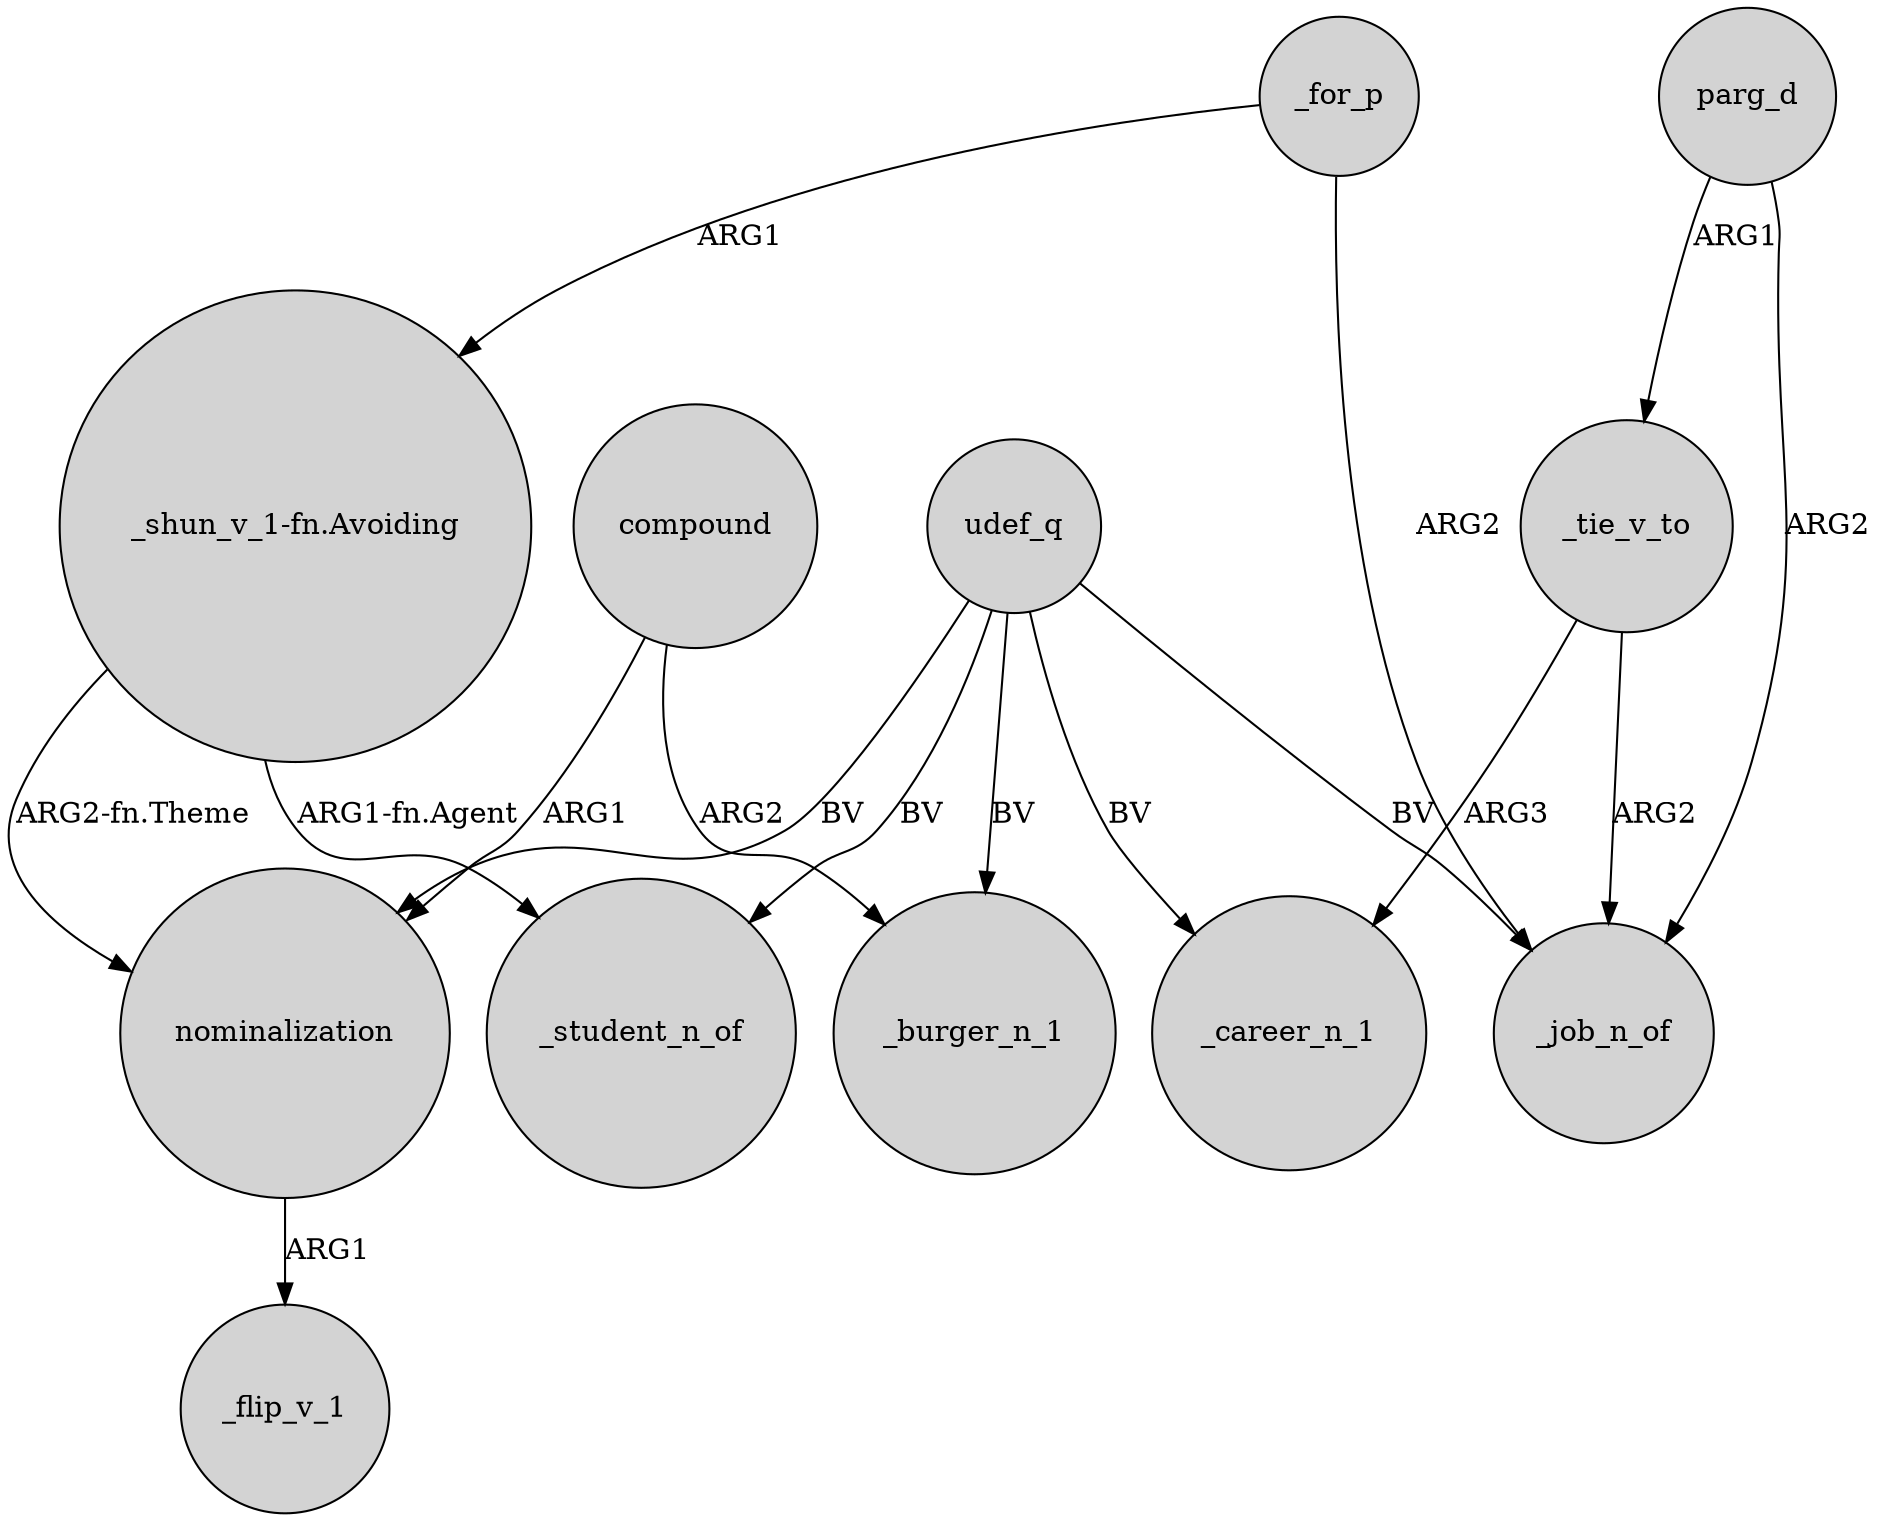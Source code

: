 digraph {
	node [shape=circle style=filled]
	_for_p -> "_shun_v_1-fn.Avoiding" [label=ARG1]
	parg_d -> _job_n_of [label=ARG2]
	_tie_v_to -> _career_n_1 [label=ARG3]
	parg_d -> _tie_v_to [label=ARG1]
	_for_p -> _job_n_of [label=ARG2]
	udef_q -> _job_n_of [label=BV]
	udef_q -> _student_n_of [label=BV]
	"_shun_v_1-fn.Avoiding" -> nominalization [label="ARG2-fn.Theme"]
	compound -> _burger_n_1 [label=ARG2]
	compound -> nominalization [label=ARG1]
	udef_q -> _career_n_1 [label=BV]
	udef_q -> nominalization [label=BV]
	udef_q -> _burger_n_1 [label=BV]
	_tie_v_to -> _job_n_of [label=ARG2]
	"_shun_v_1-fn.Avoiding" -> _student_n_of [label="ARG1-fn.Agent"]
	nominalization -> _flip_v_1 [label=ARG1]
}
